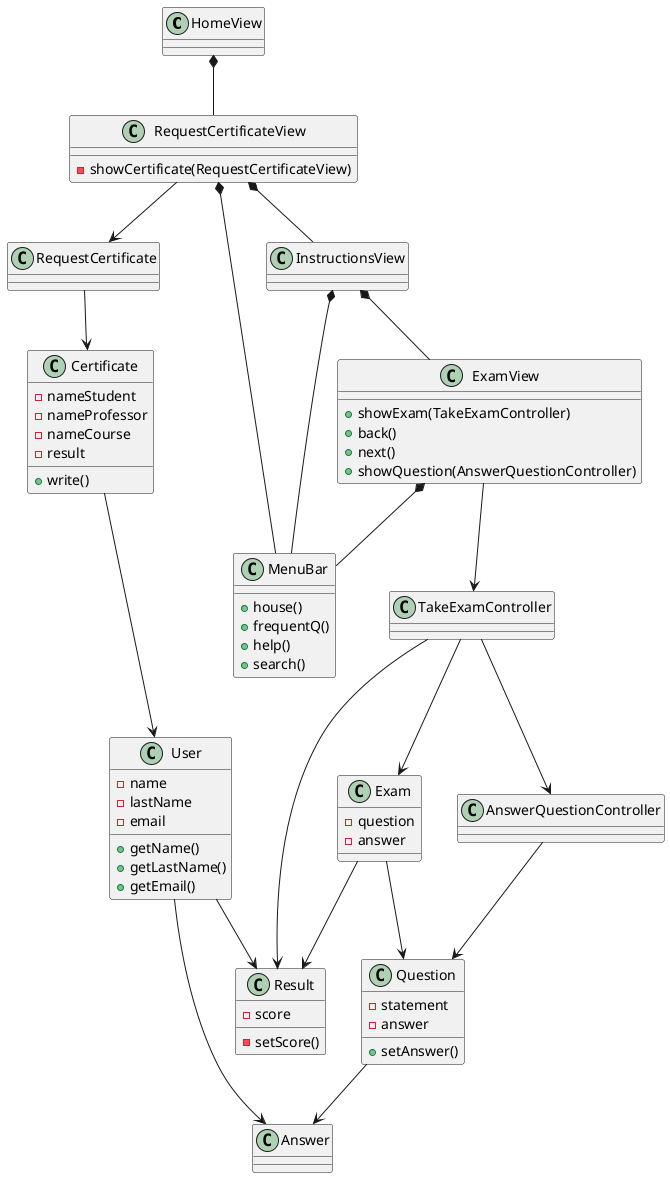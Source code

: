 @startuml DiagramaDeClasesGenerales

class HomeView {}

class Result
{ 
    -score 
    -setScore() 
}

class User
{ 
    -name 
    -lastName 
    -email 
    +getName() 
    +getLastName() 
    +getEmail() 
}

class InstructionsView{

}

class Exam
{ 
    -question 
    -answer 
}

class Question 
{ 
    -statement 
    -answer 
    +setAnswer() 
}

class AnswerQuestionController{}

class TakeExamController{}

class ExamView
{ 
    +showExam(TakeExamController) 
+back() 
    +next() 
    +showQuestion(AnswerQuestionController) 
}


class Certificate
{
    -nameStudent
    -nameProfessor
    -nameCourse
    -result
    +write()
}

class RequestCertificate{}

class RequestCertificateView
{ 
    -showCertificate(RequestCertificateView) 
}
class Answer{}

class MenuBar{
+house()
+frequentQ()
+help()
+search()
}

HomeView *-- RequestCertificateView
InstructionsView *-- ExamView 
RequestCertificateView  *--InstructionsView
RequestCertificateView-->RequestCertificate
ExamView --> TakeExamController
TakeExamController--> AnswerQuestionController
RequestCertificate-->Certificate
Certificate --> User

TakeExamController--> Exam
TakeExamController--> Result
AnswerQuestionController--> Question
Exam --> Question
Exam --> Result
User --> Result
User --> Answer
Question --> Answer
ExamView *-- MenuBar
RequestCertificateView *-- MenuBar
InstructionsView *-- MenuBar

 @enduml